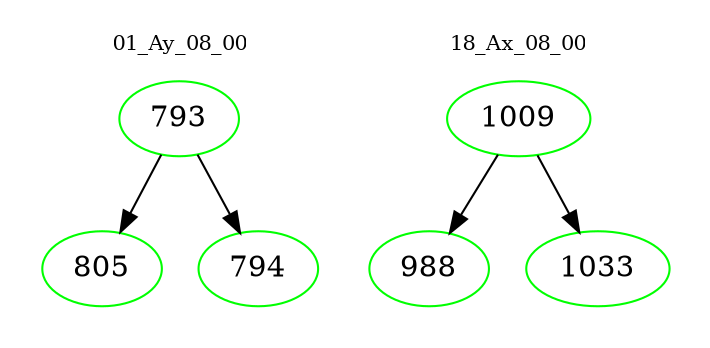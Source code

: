 digraph{
subgraph cluster_0 {
color = white
label = "01_Ay_08_00";
fontsize=10;
T0_793 [label="793", color="green"]
T0_793 -> T0_805 [color="black"]
T0_805 [label="805", color="green"]
T0_793 -> T0_794 [color="black"]
T0_794 [label="794", color="green"]
}
subgraph cluster_1 {
color = white
label = "18_Ax_08_00";
fontsize=10;
T1_1009 [label="1009", color="green"]
T1_1009 -> T1_988 [color="black"]
T1_988 [label="988", color="green"]
T1_1009 -> T1_1033 [color="black"]
T1_1033 [label="1033", color="green"]
}
}
